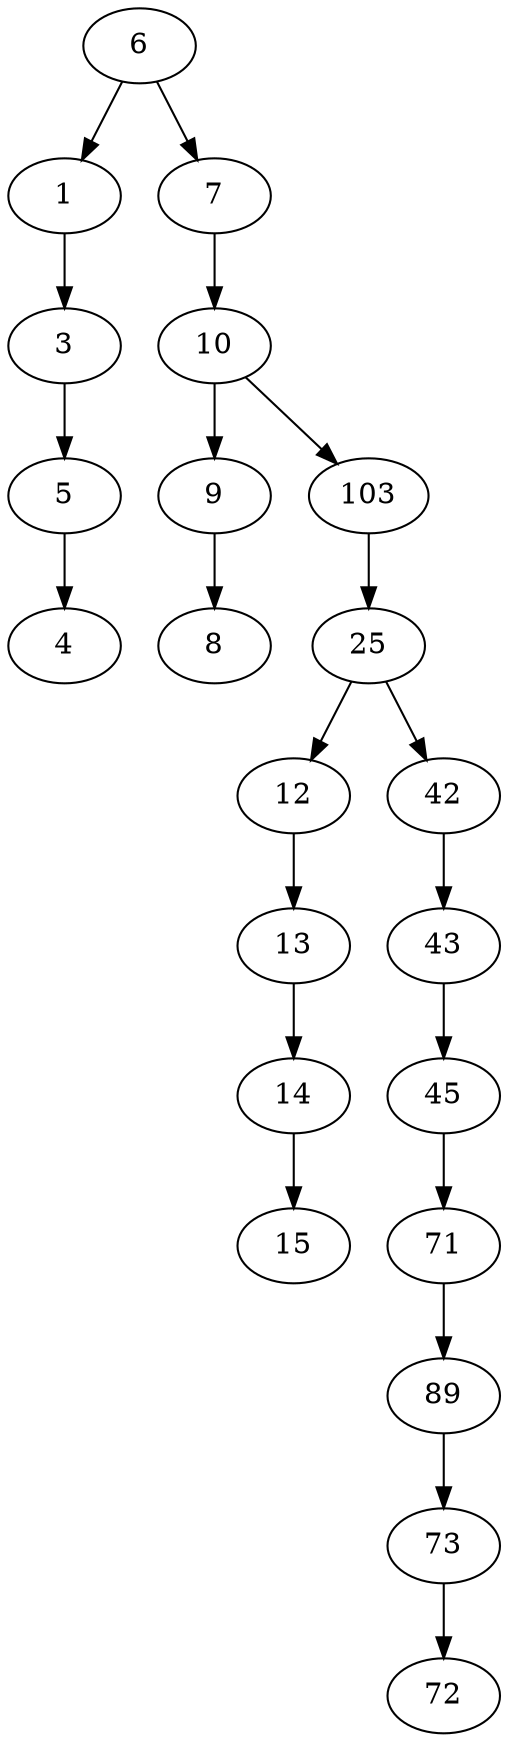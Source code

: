 digraph usual_tree {
6 -> 1;
6 -> 7;
1 -> 3;
3 -> 5;
5 -> 4;
4;
7 -> 10;
10 -> 9;
10 -> 103;
9 -> 8;
8;
103 -> 25;
25 -> 12;
25 -> 42;
12 -> 13;
13 -> 14;
14 -> 15;
15;
42 -> 43;
43 -> 45;
45 -> 71;
71 -> 89;
89 -> 73;
73 -> 72;
72;
}
